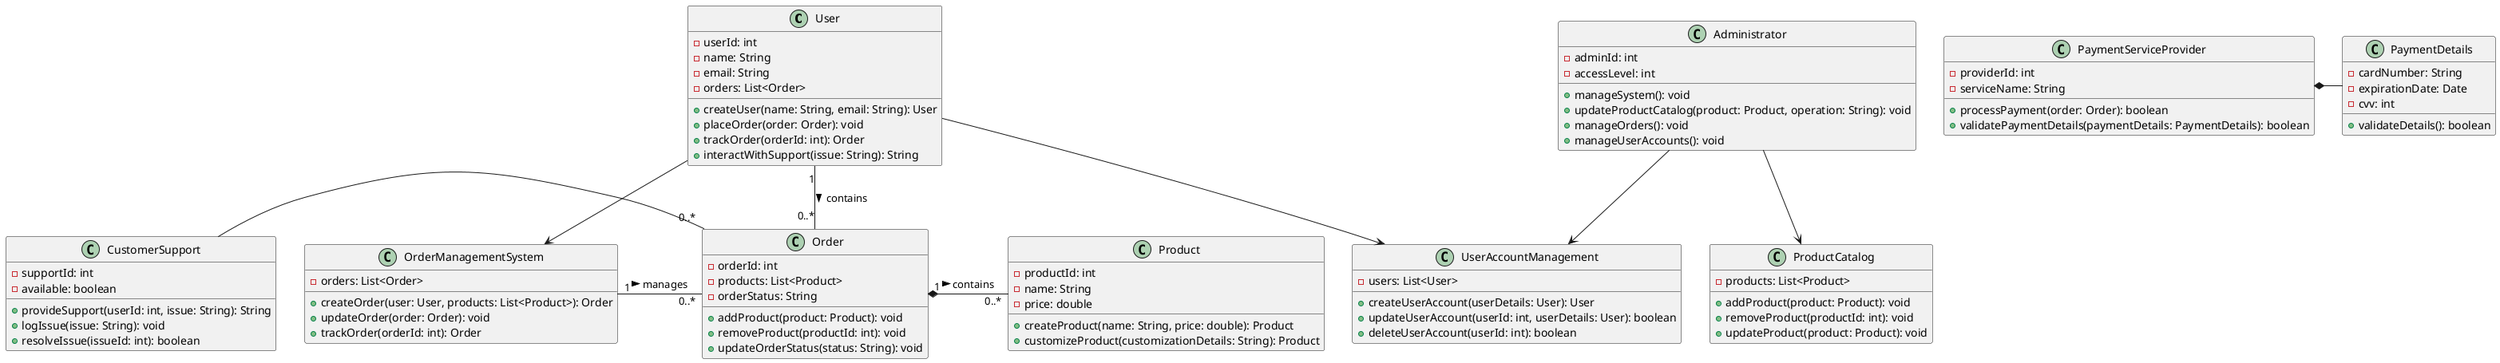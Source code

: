 @startuml classDiagram
class User {
    - userId: int
    - name: String
    - email: String
    - orders: List<Order>
    + createUser(name: String, email: String): User
    + placeOrder(order: Order): void
    + trackOrder(orderId: int): Order
    + interactWithSupport(issue: String): String
}

class Administrator {
    - adminId: int
    - accessLevel: int
    + manageSystem(): void
    + updateProductCatalog(product: Product, operation: String): void
    + manageOrders(): void
    + manageUserAccounts(): void
}

class CustomerSupport {
    - supportId: int
    - available: boolean
    + provideSupport(userId: int, issue: String): String
    + logIssue(issue: String): void
    + resolveIssue(issueId: int): boolean
}

class PaymentServiceProvider {
    - providerId: int
    - serviceName: String
    + processPayment(order: Order): boolean
    + validatePaymentDetails(paymentDetails: PaymentDetails): boolean
}

class Product {
    - productId: int
    - name: String
    - price: double
    + createProduct(name: String, price: double): Product
    + customizeProduct(customizationDetails: String): Product
}
class Order {
    - orderId: int
    - products: List<Product>
    - orderStatus: String
    + addProduct(product: Product): void
    + removeProduct(productId: int): void
    + updateOrderStatus(status: String): void
}

class PaymentDetails {
    - cardNumber: String
    - expirationDate: Date
    - cvv: int
    + validateDetails(): boolean
}

class ProductCatalog {
    - products: List<Product>
    + addProduct(product: Product): void
    + removeProduct(productId: int): void
    + updateProduct(product: Product): void
}

class OrderManagementSystem {
    - orders: List<Order>
    + createOrder(user: User, products: List<Product>): Order
    + updateOrder(order: Order): void
    + trackOrder(orderId: int): Order
}

class UserAccountManagement {
    - users: List<User>
    + createUserAccount(userDetails: User): User
    + updateUserAccount(userId: int, userDetails: User): boolean
    + deleteUserAccount(userId: int): boolean
}

User "1" - "0..*" Order : contains >
Order "1" *- "0..*" Product : contains >
User --> OrderManagementSystem
User --> UserAccountManagement
Administrator --> ProductCatalog
Administrator --> UserAccountManagement
CustomerSupport - "0..*" Order
PaymentServiceProvider *- PaymentDetails
OrderManagementSystem "1" - "0..*" Order : manages >
@enduml






